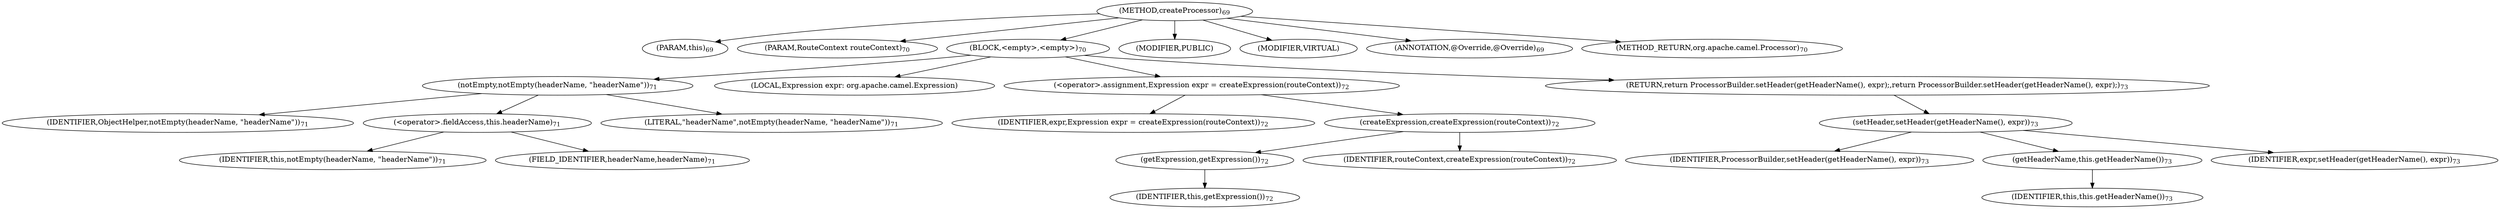 digraph "createProcessor" {  
"99" [label = <(METHOD,createProcessor)<SUB>69</SUB>> ]
"16" [label = <(PARAM,this)<SUB>69</SUB>> ]
"100" [label = <(PARAM,RouteContext routeContext)<SUB>70</SUB>> ]
"101" [label = <(BLOCK,&lt;empty&gt;,&lt;empty&gt;)<SUB>70</SUB>> ]
"102" [label = <(notEmpty,notEmpty(headerName, &quot;headerName&quot;))<SUB>71</SUB>> ]
"103" [label = <(IDENTIFIER,ObjectHelper,notEmpty(headerName, &quot;headerName&quot;))<SUB>71</SUB>> ]
"104" [label = <(&lt;operator&gt;.fieldAccess,this.headerName)<SUB>71</SUB>> ]
"105" [label = <(IDENTIFIER,this,notEmpty(headerName, &quot;headerName&quot;))<SUB>71</SUB>> ]
"106" [label = <(FIELD_IDENTIFIER,headerName,headerName)<SUB>71</SUB>> ]
"107" [label = <(LITERAL,&quot;headerName&quot;,notEmpty(headerName, &quot;headerName&quot;))<SUB>71</SUB>> ]
"108" [label = <(LOCAL,Expression expr: org.apache.camel.Expression)> ]
"109" [label = <(&lt;operator&gt;.assignment,Expression expr = createExpression(routeContext))<SUB>72</SUB>> ]
"110" [label = <(IDENTIFIER,expr,Expression expr = createExpression(routeContext))<SUB>72</SUB>> ]
"111" [label = <(createExpression,createExpression(routeContext))<SUB>72</SUB>> ]
"112" [label = <(getExpression,getExpression())<SUB>72</SUB>> ]
"15" [label = <(IDENTIFIER,this,getExpression())<SUB>72</SUB>> ]
"113" [label = <(IDENTIFIER,routeContext,createExpression(routeContext))<SUB>72</SUB>> ]
"114" [label = <(RETURN,return ProcessorBuilder.setHeader(getHeaderName(), expr);,return ProcessorBuilder.setHeader(getHeaderName(), expr);)<SUB>73</SUB>> ]
"115" [label = <(setHeader,setHeader(getHeaderName(), expr))<SUB>73</SUB>> ]
"116" [label = <(IDENTIFIER,ProcessorBuilder,setHeader(getHeaderName(), expr))<SUB>73</SUB>> ]
"117" [label = <(getHeaderName,this.getHeaderName())<SUB>73</SUB>> ]
"17" [label = <(IDENTIFIER,this,this.getHeaderName())<SUB>73</SUB>> ]
"118" [label = <(IDENTIFIER,expr,setHeader(getHeaderName(), expr))<SUB>73</SUB>> ]
"119" [label = <(MODIFIER,PUBLIC)> ]
"120" [label = <(MODIFIER,VIRTUAL)> ]
"121" [label = <(ANNOTATION,@Override,@Override)<SUB>69</SUB>> ]
"122" [label = <(METHOD_RETURN,org.apache.camel.Processor)<SUB>70</SUB>> ]
  "99" -> "16" 
  "99" -> "100" 
  "99" -> "101" 
  "99" -> "119" 
  "99" -> "120" 
  "99" -> "121" 
  "99" -> "122" 
  "101" -> "102" 
  "101" -> "108" 
  "101" -> "109" 
  "101" -> "114" 
  "102" -> "103" 
  "102" -> "104" 
  "102" -> "107" 
  "104" -> "105" 
  "104" -> "106" 
  "109" -> "110" 
  "109" -> "111" 
  "111" -> "112" 
  "111" -> "113" 
  "112" -> "15" 
  "114" -> "115" 
  "115" -> "116" 
  "115" -> "117" 
  "115" -> "118" 
  "117" -> "17" 
}
